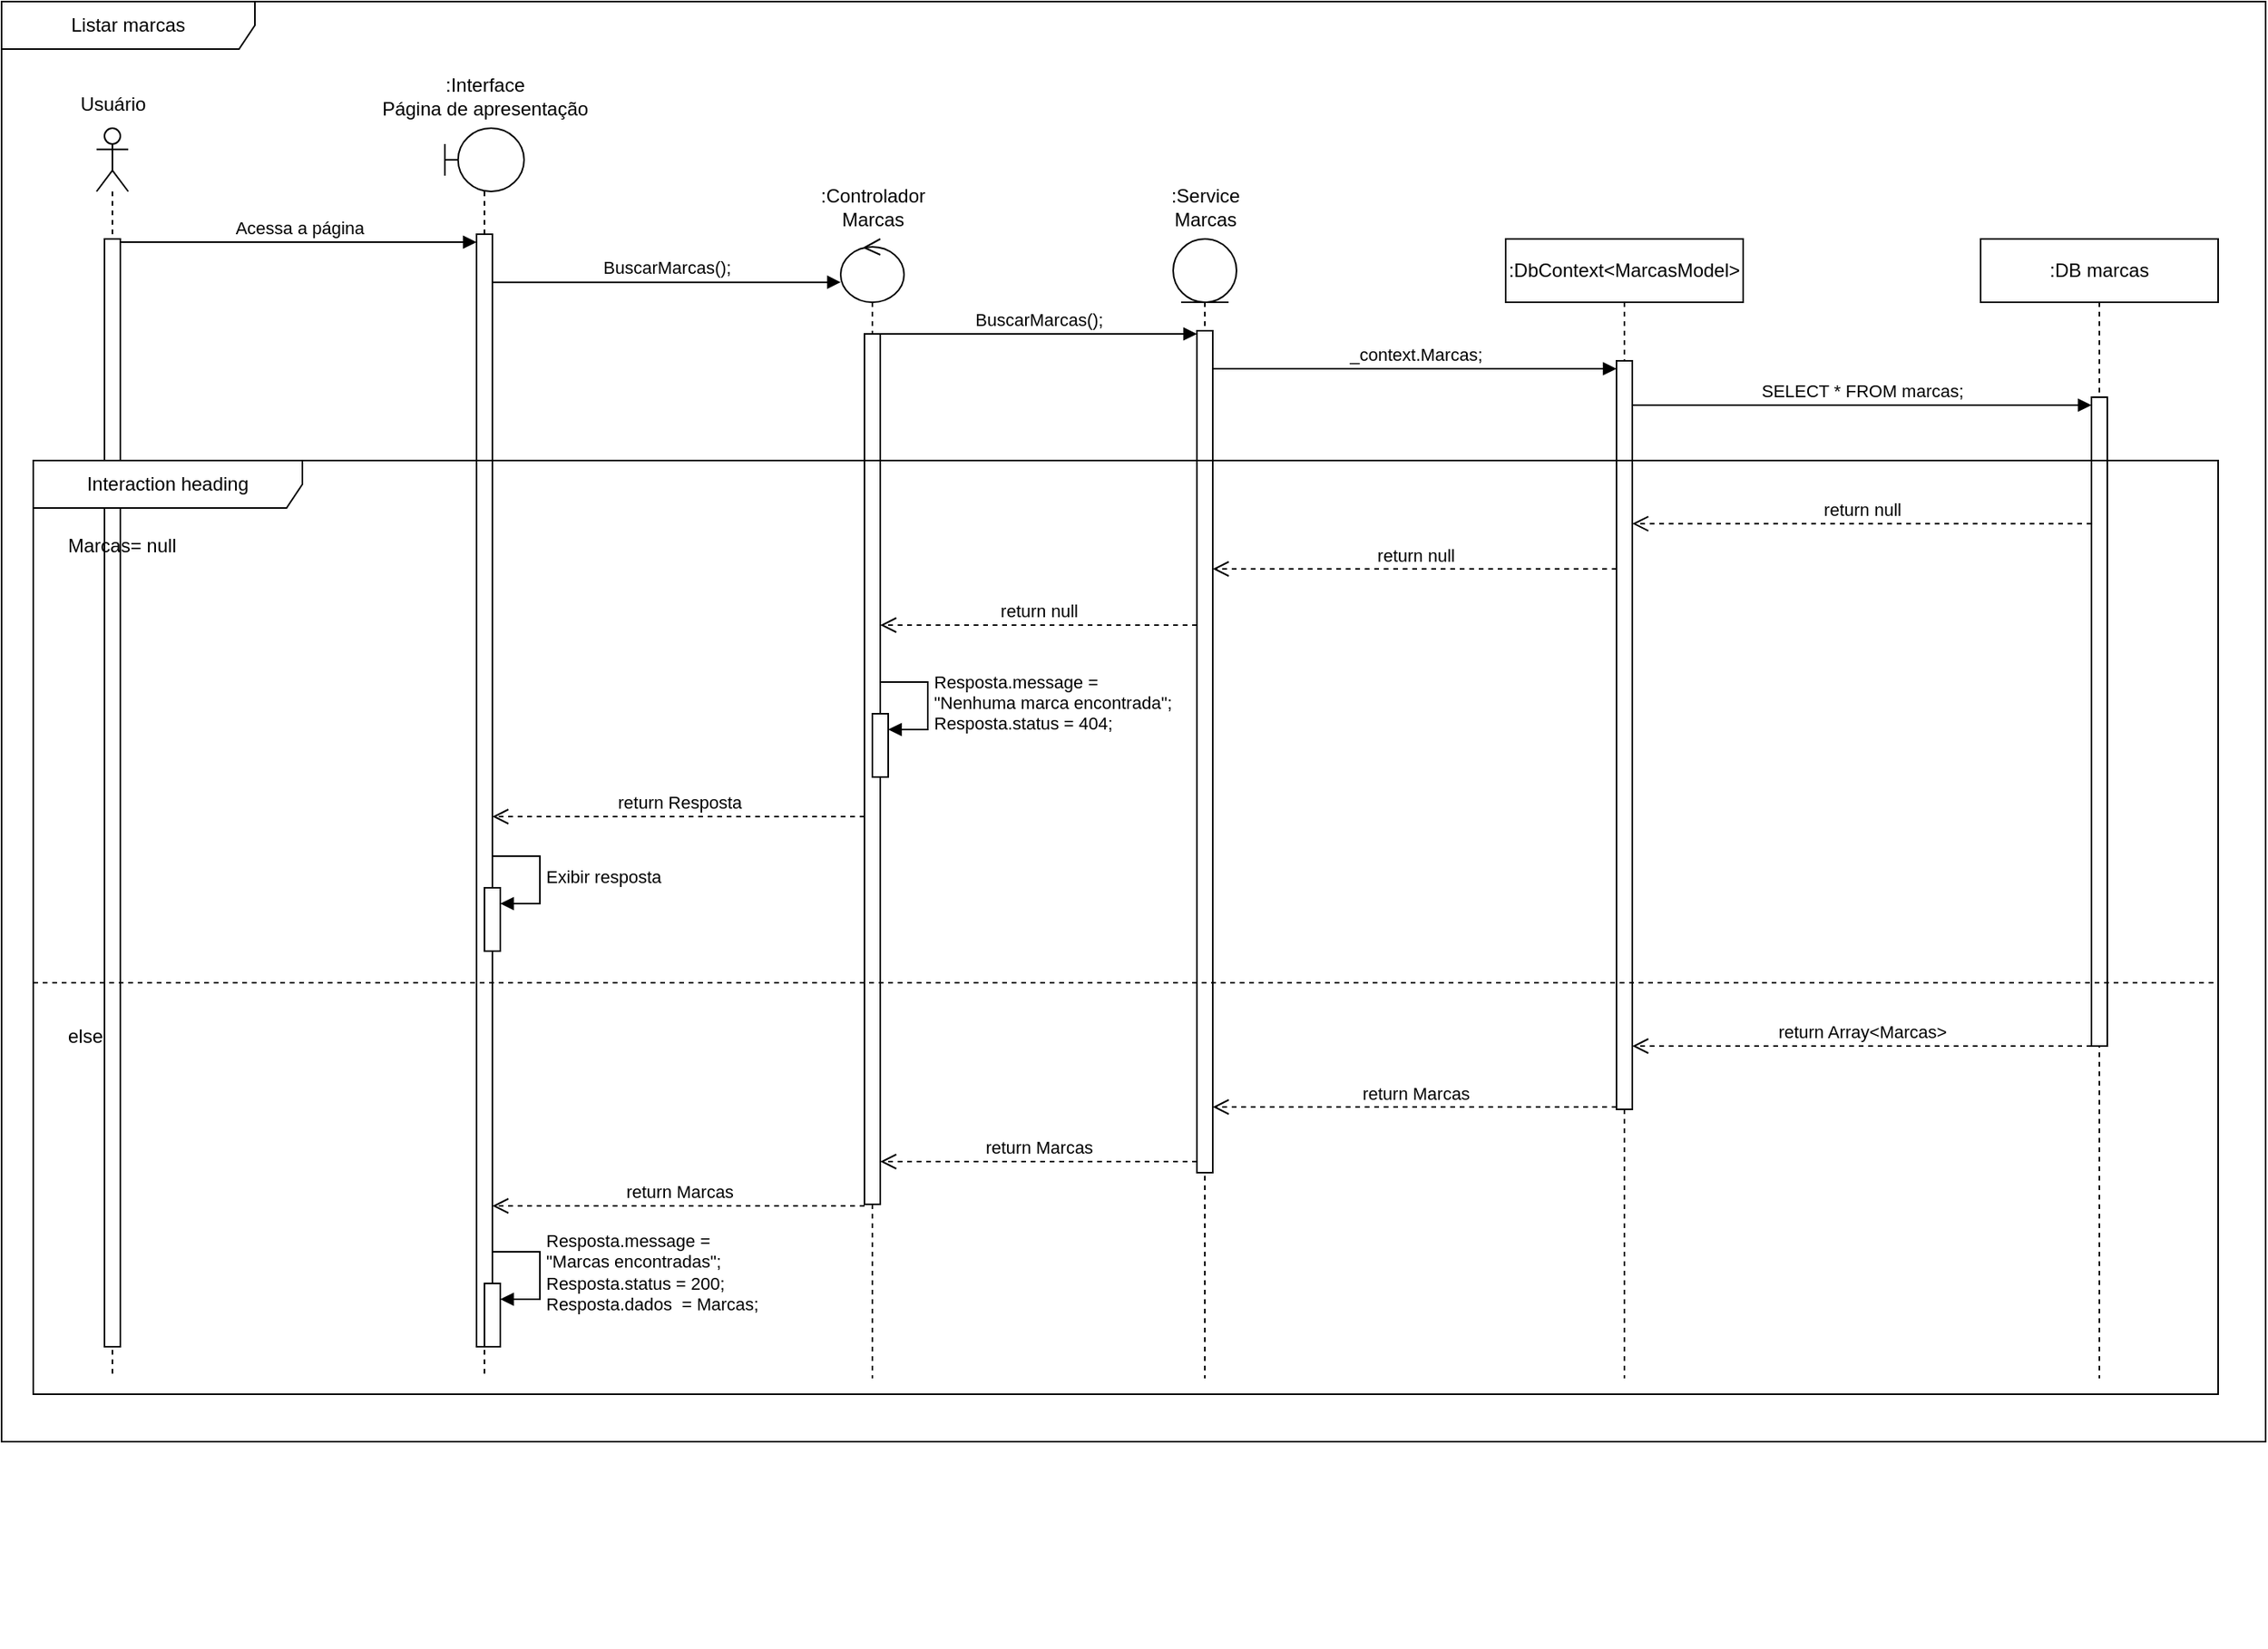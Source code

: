 <mxfile version="26.0.14">
  <diagram name="Page-1" id="2YBvvXClWsGukQMizWep">
    <mxGraphModel dx="2008" dy="1297" grid="1" gridSize="10" guides="1" tooltips="1" connect="1" arrows="1" fold="1" page="1" pageScale="1" pageWidth="850" pageHeight="1100" math="0" shadow="0">
      <root>
        <mxCell id="0" />
        <mxCell id="1" parent="0" />
        <mxCell id="F06PIi5OJ8OJ5BxMcxlW-1" value="Listar marcas" style="shape=umlFrame;whiteSpace=wrap;html=1;pointerEvents=0;recursiveResize=0;container=1;collapsible=0;width=160;" parent="1" vertex="1">
          <mxGeometry x="40" y="40" width="1430" height="910" as="geometry" />
        </mxCell>
        <mxCell id="F06PIi5OJ8OJ5BxMcxlW-4" value="" style="group" parent="F06PIi5OJ8OJ5BxMcxlW-1" vertex="1" connectable="0">
          <mxGeometry x="40" y="50" width="1380" height="990" as="geometry" />
        </mxCell>
        <mxCell id="F06PIi5OJ8OJ5BxMcxlW-2" value="" style="shape=umlLifeline;perimeter=lifelinePerimeter;whiteSpace=wrap;html=1;container=1;dropTarget=0;collapsible=0;recursiveResize=0;outlineConnect=0;portConstraint=eastwest;newEdgeStyle={&quot;curved&quot;:0,&quot;rounded&quot;:0};participant=umlActor;" parent="F06PIi5OJ8OJ5BxMcxlW-4" vertex="1">
          <mxGeometry x="20" y="30" width="20" height="790" as="geometry" />
        </mxCell>
        <mxCell id="LXZxsmRvjfErrFgQ1Okr-4" value="" style="html=1;points=[[0,0,0,0,5],[0,1,0,0,-5],[1,0,0,0,5],[1,1,0,0,-5]];perimeter=orthogonalPerimeter;outlineConnect=0;targetShapes=umlLifeline;portConstraint=eastwest;newEdgeStyle={&quot;curved&quot;:0,&quot;rounded&quot;:0};" vertex="1" parent="F06PIi5OJ8OJ5BxMcxlW-2">
          <mxGeometry x="5" y="70" width="10" height="700" as="geometry" />
        </mxCell>
        <mxCell id="F06PIi5OJ8OJ5BxMcxlW-3" value="Usuário" style="text;html=1;align=center;verticalAlign=middle;resizable=0;points=[];autosize=1;strokeColor=none;fillColor=none;" parent="F06PIi5OJ8OJ5BxMcxlW-4" vertex="1">
          <mxGeometry width="60" height="30" as="geometry" />
        </mxCell>
        <mxCell id="F06PIi5OJ8OJ5BxMcxlW-7" value="" style="group" parent="F06PIi5OJ8OJ5BxMcxlW-1" vertex="1" connectable="0">
          <mxGeometry x="230" y="40" width="150" height="1000" as="geometry" />
        </mxCell>
        <mxCell id="F06PIi5OJ8OJ5BxMcxlW-5" value="" style="shape=umlLifeline;perimeter=lifelinePerimeter;whiteSpace=wrap;html=1;container=1;dropTarget=0;collapsible=0;recursiveResize=0;outlineConnect=0;portConstraint=eastwest;newEdgeStyle={&quot;curved&quot;:0,&quot;rounded&quot;:0};participant=umlBoundary;" parent="F06PIi5OJ8OJ5BxMcxlW-7" vertex="1">
          <mxGeometry x="50" y="40" width="50" height="790" as="geometry" />
        </mxCell>
        <mxCell id="LXZxsmRvjfErrFgQ1Okr-1" value="" style="html=1;points=[[0,0,0,0,5],[0,1,0,0,-5],[1,0,0,0,5],[1,1,0,0,-5]];perimeter=orthogonalPerimeter;outlineConnect=0;targetShapes=umlLifeline;portConstraint=eastwest;newEdgeStyle={&quot;curved&quot;:0,&quot;rounded&quot;:0};" vertex="1" parent="F06PIi5OJ8OJ5BxMcxlW-5">
          <mxGeometry x="20" y="67" width="10" height="703" as="geometry" />
        </mxCell>
        <mxCell id="F06PIi5OJ8OJ5BxMcxlW-6" value=":Interface&lt;div&gt;Página de apresentação&lt;/div&gt;" style="text;html=1;align=center;verticalAlign=middle;resizable=0;points=[];autosize=1;strokeColor=none;fillColor=none;" parent="F06PIi5OJ8OJ5BxMcxlW-7" vertex="1">
          <mxGeometry width="150" height="40" as="geometry" />
        </mxCell>
        <mxCell id="m9mKvb3jiyuw4knPAqn1-3" value="" style="group" parent="F06PIi5OJ8OJ5BxMcxlW-1" vertex="1" connectable="0">
          <mxGeometry x="505" y="110" width="90" height="930" as="geometry" />
        </mxCell>
        <mxCell id="m9mKvb3jiyuw4knPAqn1-1" value="" style="shape=umlLifeline;perimeter=lifelinePerimeter;whiteSpace=wrap;html=1;container=1;dropTarget=0;collapsible=0;recursiveResize=0;outlineConnect=0;portConstraint=eastwest;newEdgeStyle={&quot;curved&quot;:0,&quot;rounded&quot;:0};participant=umlControl;" parent="m9mKvb3jiyuw4knPAqn1-3" vertex="1">
          <mxGeometry x="25" y="40" width="40" height="720" as="geometry" />
        </mxCell>
        <mxCell id="LXZxsmRvjfErrFgQ1Okr-25" value="" style="html=1;points=[[0,0,0,0,5],[0,1,0,0,-5],[1,0,0,0,5],[1,1,0,0,-5]];perimeter=orthogonalPerimeter;outlineConnect=0;targetShapes=umlLifeline;portConstraint=eastwest;newEdgeStyle={&quot;curved&quot;:0,&quot;rounded&quot;:0};" vertex="1" parent="m9mKvb3jiyuw4knPAqn1-1">
          <mxGeometry x="15" y="60" width="10" height="550" as="geometry" />
        </mxCell>
        <mxCell id="m9mKvb3jiyuw4knPAqn1-2" value=":Controlador&lt;div&gt;Marcas&lt;/div&gt;" style="text;html=1;align=center;verticalAlign=middle;resizable=0;points=[];autosize=1;strokeColor=none;fillColor=none;" parent="m9mKvb3jiyuw4knPAqn1-3" vertex="1">
          <mxGeometry width="90" height="40" as="geometry" />
        </mxCell>
        <mxCell id="LXZxsmRvjfErrFgQ1Okr-2" value="Acessa a página" style="html=1;verticalAlign=bottom;endArrow=block;curved=0;rounded=0;entryX=0;entryY=0;entryDx=0;entryDy=5;" edge="1" target="LXZxsmRvjfErrFgQ1Okr-1" parent="F06PIi5OJ8OJ5BxMcxlW-1" source="LXZxsmRvjfErrFgQ1Okr-4">
          <mxGeometry relative="1" as="geometry">
            <mxPoint x="230" y="195" as="sourcePoint" />
          </mxGeometry>
        </mxCell>
        <mxCell id="LXZxsmRvjfErrFgQ1Okr-5" value="" style="group" vertex="1" connectable="0" parent="F06PIi5OJ8OJ5BxMcxlW-1">
          <mxGeometry x="725" y="110" width="70" height="930" as="geometry" />
        </mxCell>
        <mxCell id="m9mKvb3jiyuw4knPAqn1-4" value="" style="shape=umlLifeline;perimeter=lifelinePerimeter;whiteSpace=wrap;html=1;container=1;dropTarget=0;collapsible=0;recursiveResize=0;outlineConnect=0;portConstraint=eastwest;newEdgeStyle={&quot;curved&quot;:0,&quot;rounded&quot;:0};participant=umlEntity;" parent="LXZxsmRvjfErrFgQ1Okr-5" vertex="1">
          <mxGeometry x="15" y="40" width="40" height="720" as="geometry" />
        </mxCell>
        <mxCell id="LXZxsmRvjfErrFgQ1Okr-28" value="" style="html=1;points=[[0,0,0,0,5],[0,1,0,0,-5],[1,0,0,0,5],[1,1,0,0,-5]];perimeter=orthogonalPerimeter;outlineConnect=0;targetShapes=umlLifeline;portConstraint=eastwest;newEdgeStyle={&quot;curved&quot;:0,&quot;rounded&quot;:0};" vertex="1" parent="m9mKvb3jiyuw4knPAqn1-4">
          <mxGeometry x="15" y="58" width="10" height="532" as="geometry" />
        </mxCell>
        <mxCell id="m9mKvb3jiyuw4knPAqn1-5" value=":Service&lt;div&gt;Marcas&lt;/div&gt;" style="text;html=1;align=center;verticalAlign=middle;resizable=0;points=[];autosize=1;strokeColor=none;fillColor=none;" parent="LXZxsmRvjfErrFgQ1Okr-5" vertex="1">
          <mxGeometry width="70" height="40" as="geometry" />
        </mxCell>
        <mxCell id="LXZxsmRvjfErrFgQ1Okr-6" value=":DbContext&amp;lt;MarcasModel&amp;gt;" style="shape=umlLifeline;perimeter=lifelinePerimeter;whiteSpace=wrap;html=1;container=1;dropTarget=0;collapsible=0;recursiveResize=0;outlineConnect=0;portConstraint=eastwest;newEdgeStyle={&quot;curved&quot;:0,&quot;rounded&quot;:0};size=40;" vertex="1" parent="F06PIi5OJ8OJ5BxMcxlW-1">
          <mxGeometry x="950" y="150" width="150" height="720" as="geometry" />
        </mxCell>
        <mxCell id="LXZxsmRvjfErrFgQ1Okr-31" value="" style="html=1;points=[[0,0,0,0,5],[0,1,0,0,-5],[1,0,0,0,5],[1,1,0,0,-5]];perimeter=orthogonalPerimeter;outlineConnect=0;targetShapes=umlLifeline;portConstraint=eastwest;newEdgeStyle={&quot;curved&quot;:0,&quot;rounded&quot;:0};" vertex="1" parent="LXZxsmRvjfErrFgQ1Okr-6">
          <mxGeometry x="70" y="77" width="10" height="473" as="geometry" />
        </mxCell>
        <mxCell id="LXZxsmRvjfErrFgQ1Okr-24" value=":DB marcas" style="shape=umlLifeline;perimeter=lifelinePerimeter;whiteSpace=wrap;html=1;container=1;dropTarget=0;collapsible=0;recursiveResize=0;outlineConnect=0;portConstraint=eastwest;newEdgeStyle={&quot;curved&quot;:0,&quot;rounded&quot;:0};size=40;" vertex="1" parent="F06PIi5OJ8OJ5BxMcxlW-1">
          <mxGeometry x="1250" y="150" width="150" height="720" as="geometry" />
        </mxCell>
        <mxCell id="LXZxsmRvjfErrFgQ1Okr-34" value="" style="html=1;points=[[0,0,0,0,5],[0,1,0,0,-5],[1,0,0,0,5],[1,1,0,0,-5]];perimeter=orthogonalPerimeter;outlineConnect=0;targetShapes=umlLifeline;portConstraint=eastwest;newEdgeStyle={&quot;curved&quot;:0,&quot;rounded&quot;:0};" vertex="1" parent="LXZxsmRvjfErrFgQ1Okr-24">
          <mxGeometry x="70" y="100" width="10" height="410" as="geometry" />
        </mxCell>
        <mxCell id="LXZxsmRvjfErrFgQ1Okr-26" value="BuscarMarcas();" style="html=1;verticalAlign=bottom;endArrow=block;curved=0;rounded=0;entryX=0;entryY=0.038;entryDx=0;entryDy=0;entryPerimeter=0;" edge="1" target="m9mKvb3jiyuw4knPAqn1-1" parent="F06PIi5OJ8OJ5BxMcxlW-1" source="LXZxsmRvjfErrFgQ1Okr-1">
          <mxGeometry relative="1" as="geometry">
            <mxPoint x="475" y="175" as="sourcePoint" />
            <mxPoint x="410" y="175" as="targetPoint" />
          </mxGeometry>
        </mxCell>
        <mxCell id="LXZxsmRvjfErrFgQ1Okr-29" value="BuscarMarcas();" style="html=1;verticalAlign=bottom;endArrow=block;curved=0;rounded=0;entryX=0;entryY=0;entryDx=0;entryDy=5;" edge="1" parent="F06PIi5OJ8OJ5BxMcxlW-1">
          <mxGeometry relative="1" as="geometry">
            <mxPoint x="555" y="210" as="sourcePoint" />
            <mxPoint x="755" y="210" as="targetPoint" />
          </mxGeometry>
        </mxCell>
        <mxCell id="LXZxsmRvjfErrFgQ1Okr-32" value="_context.Marcas;" style="html=1;verticalAlign=bottom;endArrow=block;curved=0;rounded=0;entryX=0;entryY=0;entryDx=0;entryDy=5;" edge="1" target="LXZxsmRvjfErrFgQ1Okr-31" parent="F06PIi5OJ8OJ5BxMcxlW-1" source="LXZxsmRvjfErrFgQ1Okr-28">
          <mxGeometry relative="1" as="geometry">
            <mxPoint x="990" y="232" as="sourcePoint" />
          </mxGeometry>
        </mxCell>
        <mxCell id="LXZxsmRvjfErrFgQ1Okr-35" value="SELECT * FROM marcas;" style="html=1;verticalAlign=bottom;endArrow=block;curved=0;rounded=0;entryX=0;entryY=0;entryDx=0;entryDy=5;" edge="1" target="LXZxsmRvjfErrFgQ1Okr-34" parent="F06PIi5OJ8OJ5BxMcxlW-1" source="LXZxsmRvjfErrFgQ1Okr-31">
          <mxGeometry relative="1" as="geometry">
            <mxPoint x="1360" y="255" as="sourcePoint" />
          </mxGeometry>
        </mxCell>
        <mxCell id="LXZxsmRvjfErrFgQ1Okr-42" value="return null" style="html=1;verticalAlign=bottom;endArrow=open;dashed=1;endSize=8;curved=0;rounded=0;exitX=0;exitY=0.233;exitDx=0;exitDy=0;exitPerimeter=0;" edge="1" parent="F06PIi5OJ8OJ5BxMcxlW-1">
          <mxGeometry relative="1" as="geometry">
            <mxPoint x="1320" y="329.9" as="sourcePoint" />
            <mxPoint x="1030" y="329.9" as="targetPoint" />
            <mxPoint as="offset" />
          </mxGeometry>
        </mxCell>
        <mxCell id="LXZxsmRvjfErrFgQ1Okr-43" value="return null" style="html=1;verticalAlign=bottom;endArrow=open;dashed=1;endSize=8;curved=0;rounded=0;" edge="1" parent="F06PIi5OJ8OJ5BxMcxlW-1">
          <mxGeometry relative="1" as="geometry">
            <mxPoint x="1020.0" y="358.5" as="sourcePoint" />
            <mxPoint x="765.0" y="358.5" as="targetPoint" />
          </mxGeometry>
        </mxCell>
        <mxCell id="LXZxsmRvjfErrFgQ1Okr-44" value="return null" style="html=1;verticalAlign=bottom;endArrow=open;dashed=1;endSize=8;curved=0;rounded=0;" edge="1" parent="F06PIi5OJ8OJ5BxMcxlW-1">
          <mxGeometry relative="1" as="geometry">
            <mxPoint x="755" y="394" as="sourcePoint" />
            <mxPoint x="555" y="394" as="targetPoint" />
          </mxGeometry>
        </mxCell>
        <mxCell id="LXZxsmRvjfErrFgQ1Okr-47" value="Interaction heading" style="shape=umlFrame;whiteSpace=wrap;html=1;pointerEvents=0;recursiveResize=0;container=1;collapsible=0;width=170;" vertex="1" parent="F06PIi5OJ8OJ5BxMcxlW-1">
          <mxGeometry x="20" y="290" width="1380" height="590" as="geometry" />
        </mxCell>
        <mxCell id="LXZxsmRvjfErrFgQ1Okr-48" value="Marcas= null" style="text;html=1;" vertex="1" parent="LXZxsmRvjfErrFgQ1Okr-47">
          <mxGeometry width="100" height="20" relative="1" as="geometry">
            <mxPoint x="20" y="40" as="offset" />
          </mxGeometry>
        </mxCell>
        <mxCell id="LXZxsmRvjfErrFgQ1Okr-49" value="else" style="line;strokeWidth=1;dashed=1;labelPosition=center;verticalLabelPosition=bottom;align=left;verticalAlign=top;spacingLeft=20;spacingTop=15;html=1;whiteSpace=wrap;" vertex="1" parent="LXZxsmRvjfErrFgQ1Okr-47">
          <mxGeometry y="325" width="1380" height="10" as="geometry" />
        </mxCell>
        <mxCell id="LXZxsmRvjfErrFgQ1Okr-50" value="" style="html=1;points=[[0,0,0,0,5],[0,1,0,0,-5],[1,0,0,0,5],[1,1,0,0,-5]];perimeter=orthogonalPerimeter;outlineConnect=0;targetShapes=umlLifeline;portConstraint=eastwest;newEdgeStyle={&quot;curved&quot;:0,&quot;rounded&quot;:0};" vertex="1" parent="LXZxsmRvjfErrFgQ1Okr-47">
          <mxGeometry x="530" y="160" width="10" height="40" as="geometry" />
        </mxCell>
        <mxCell id="LXZxsmRvjfErrFgQ1Okr-51" value="Resposta.message =&lt;div&gt;&quot;Nenhuma marca encontrada&quot;;&lt;/div&gt;&lt;div&gt;Resposta.status = 404;&lt;/div&gt;" style="html=1;align=left;spacingLeft=2;endArrow=block;rounded=0;edgeStyle=orthogonalEdgeStyle;curved=0;rounded=0;" edge="1" target="LXZxsmRvjfErrFgQ1Okr-50" parent="LXZxsmRvjfErrFgQ1Okr-47">
          <mxGeometry relative="1" as="geometry">
            <mxPoint x="535" y="140" as="sourcePoint" />
            <Array as="points">
              <mxPoint x="565" y="170" />
            </Array>
          </mxGeometry>
        </mxCell>
        <mxCell id="LXZxsmRvjfErrFgQ1Okr-54" value="" style="html=1;points=[[0,0,0,0,5],[0,1,0,0,-5],[1,0,0,0,5],[1,1,0,0,-5]];perimeter=orthogonalPerimeter;outlineConnect=0;targetShapes=umlLifeline;portConstraint=eastwest;newEdgeStyle={&quot;curved&quot;:0,&quot;rounded&quot;:0};" vertex="1" parent="LXZxsmRvjfErrFgQ1Okr-47">
          <mxGeometry x="285" y="270" width="10" height="40" as="geometry" />
        </mxCell>
        <mxCell id="LXZxsmRvjfErrFgQ1Okr-55" value="Exibir resposta" style="html=1;align=left;spacingLeft=2;endArrow=block;rounded=0;edgeStyle=orthogonalEdgeStyle;curved=0;rounded=0;" edge="1" target="LXZxsmRvjfErrFgQ1Okr-54" parent="LXZxsmRvjfErrFgQ1Okr-47">
          <mxGeometry relative="1" as="geometry">
            <mxPoint x="290" y="250" as="sourcePoint" />
            <Array as="points">
              <mxPoint x="320" y="280" />
            </Array>
          </mxGeometry>
        </mxCell>
        <mxCell id="LXZxsmRvjfErrFgQ1Okr-60" value="" style="html=1;points=[[0,0,0,0,5],[0,1,0,0,-5],[1,0,0,0,5],[1,1,0,0,-5]];perimeter=orthogonalPerimeter;outlineConnect=0;targetShapes=umlLifeline;portConstraint=eastwest;newEdgeStyle={&quot;curved&quot;:0,&quot;rounded&quot;:0};" vertex="1" parent="LXZxsmRvjfErrFgQ1Okr-47">
          <mxGeometry x="285" y="520" width="10" height="40" as="geometry" />
        </mxCell>
        <mxCell id="LXZxsmRvjfErrFgQ1Okr-61" value="Resposta.message =&amp;nbsp;&lt;div&gt;&quot;Marcas encontradas&quot;;&lt;/div&gt;&lt;div&gt;Resposta.status = 200;&lt;/div&gt;&lt;div&gt;Resposta.dados&amp;nbsp; = Marcas;&lt;/div&gt;" style="html=1;align=left;spacingLeft=2;endArrow=block;rounded=0;edgeStyle=orthogonalEdgeStyle;curved=0;rounded=0;" edge="1" target="LXZxsmRvjfErrFgQ1Okr-60" parent="LXZxsmRvjfErrFgQ1Okr-47">
          <mxGeometry relative="1" as="geometry">
            <mxPoint x="290" y="500" as="sourcePoint" />
            <Array as="points">
              <mxPoint x="320" y="530" />
            </Array>
          </mxGeometry>
        </mxCell>
        <mxCell id="LXZxsmRvjfErrFgQ1Okr-53" value="return Resposta" style="html=1;verticalAlign=bottom;endArrow=open;dashed=1;endSize=8;curved=0;rounded=0;" edge="1" parent="F06PIi5OJ8OJ5BxMcxlW-1">
          <mxGeometry relative="1" as="geometry">
            <mxPoint x="545" y="515.0" as="sourcePoint" />
            <mxPoint x="310" y="515.0" as="targetPoint" />
          </mxGeometry>
        </mxCell>
        <mxCell id="LXZxsmRvjfErrFgQ1Okr-56" value="return Array&amp;lt;Marcas&amp;gt;" style="html=1;verticalAlign=bottom;endArrow=open;dashed=1;endSize=8;curved=0;rounded=0;" edge="1" parent="F06PIi5OJ8OJ5BxMcxlW-1">
          <mxGeometry relative="1" as="geometry">
            <mxPoint x="1320" y="660" as="sourcePoint" />
            <mxPoint x="1030" y="660" as="targetPoint" />
          </mxGeometry>
        </mxCell>
        <mxCell id="LXZxsmRvjfErrFgQ1Okr-57" value="return Marcas" style="html=1;verticalAlign=bottom;endArrow=open;dashed=1;endSize=8;curved=0;rounded=0;" edge="1" parent="F06PIi5OJ8OJ5BxMcxlW-1">
          <mxGeometry relative="1" as="geometry">
            <mxPoint x="1020" y="698.5" as="sourcePoint" />
            <mxPoint x="765" y="698.5" as="targetPoint" />
          </mxGeometry>
        </mxCell>
        <mxCell id="LXZxsmRvjfErrFgQ1Okr-58" value="return Marcas" style="html=1;verticalAlign=bottom;endArrow=open;dashed=1;endSize=8;curved=0;rounded=0;" edge="1" parent="F06PIi5OJ8OJ5BxMcxlW-1">
          <mxGeometry relative="1" as="geometry">
            <mxPoint x="755" y="733" as="sourcePoint" />
            <mxPoint x="555" y="733" as="targetPoint" />
          </mxGeometry>
        </mxCell>
        <mxCell id="LXZxsmRvjfErrFgQ1Okr-59" value="return Marcas" style="html=1;verticalAlign=bottom;endArrow=open;dashed=1;endSize=8;curved=0;rounded=0;" edge="1" parent="F06PIi5OJ8OJ5BxMcxlW-1">
          <mxGeometry relative="1" as="geometry">
            <mxPoint x="545" y="761" as="sourcePoint" />
            <mxPoint x="310" y="761" as="targetPoint" />
          </mxGeometry>
        </mxCell>
      </root>
    </mxGraphModel>
  </diagram>
</mxfile>
